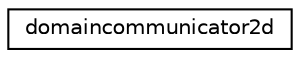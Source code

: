 digraph "Graphical Class Hierarchy"
{
 // INTERACTIVE_SVG=YES
 // LATEX_PDF_SIZE
  edge [fontname="Helvetica",fontsize="10",labelfontname="Helvetica",labelfontsize="10"];
  node [fontname="Helvetica",fontsize="10",shape=record];
  rankdir="LR";
  Node0 [label="domaincommunicator2d",height=0.2,width=0.4,color="black", fillcolor="white", style="filled",URL="$structmpp__domains__mod_1_1domaincommunicator2d.html",tooltip="Used for sending domain data between pe's."];
}
